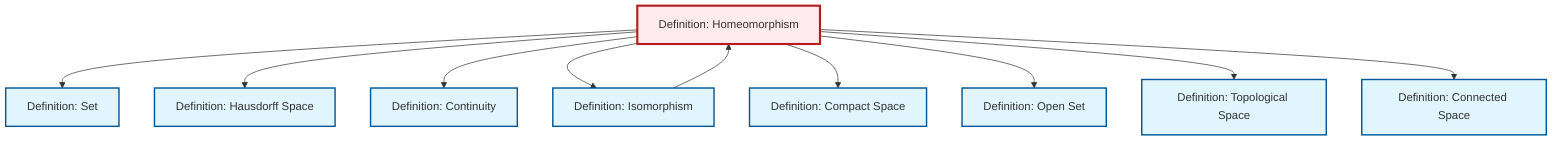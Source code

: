 graph TD
    classDef definition fill:#e1f5fe,stroke:#01579b,stroke-width:2px
    classDef theorem fill:#f3e5f5,stroke:#4a148c,stroke-width:2px
    classDef axiom fill:#fff3e0,stroke:#e65100,stroke-width:2px
    classDef example fill:#e8f5e9,stroke:#1b5e20,stroke-width:2px
    classDef current fill:#ffebee,stroke:#b71c1c,stroke-width:3px
    def-compact["Definition: Compact Space"]:::definition
    def-hausdorff["Definition: Hausdorff Space"]:::definition
    def-set["Definition: Set"]:::definition
    def-homeomorphism["Definition: Homeomorphism"]:::definition
    def-isomorphism["Definition: Isomorphism"]:::definition
    def-continuity["Definition: Continuity"]:::definition
    def-topological-space["Definition: Topological Space"]:::definition
    def-connected["Definition: Connected Space"]:::definition
    def-open-set["Definition: Open Set"]:::definition
    def-homeomorphism --> def-set
    def-isomorphism --> def-homeomorphism
    def-homeomorphism --> def-hausdorff
    def-homeomorphism --> def-continuity
    def-homeomorphism --> def-isomorphism
    def-homeomorphism --> def-compact
    def-homeomorphism --> def-open-set
    def-homeomorphism --> def-topological-space
    def-homeomorphism --> def-connected
    class def-homeomorphism current